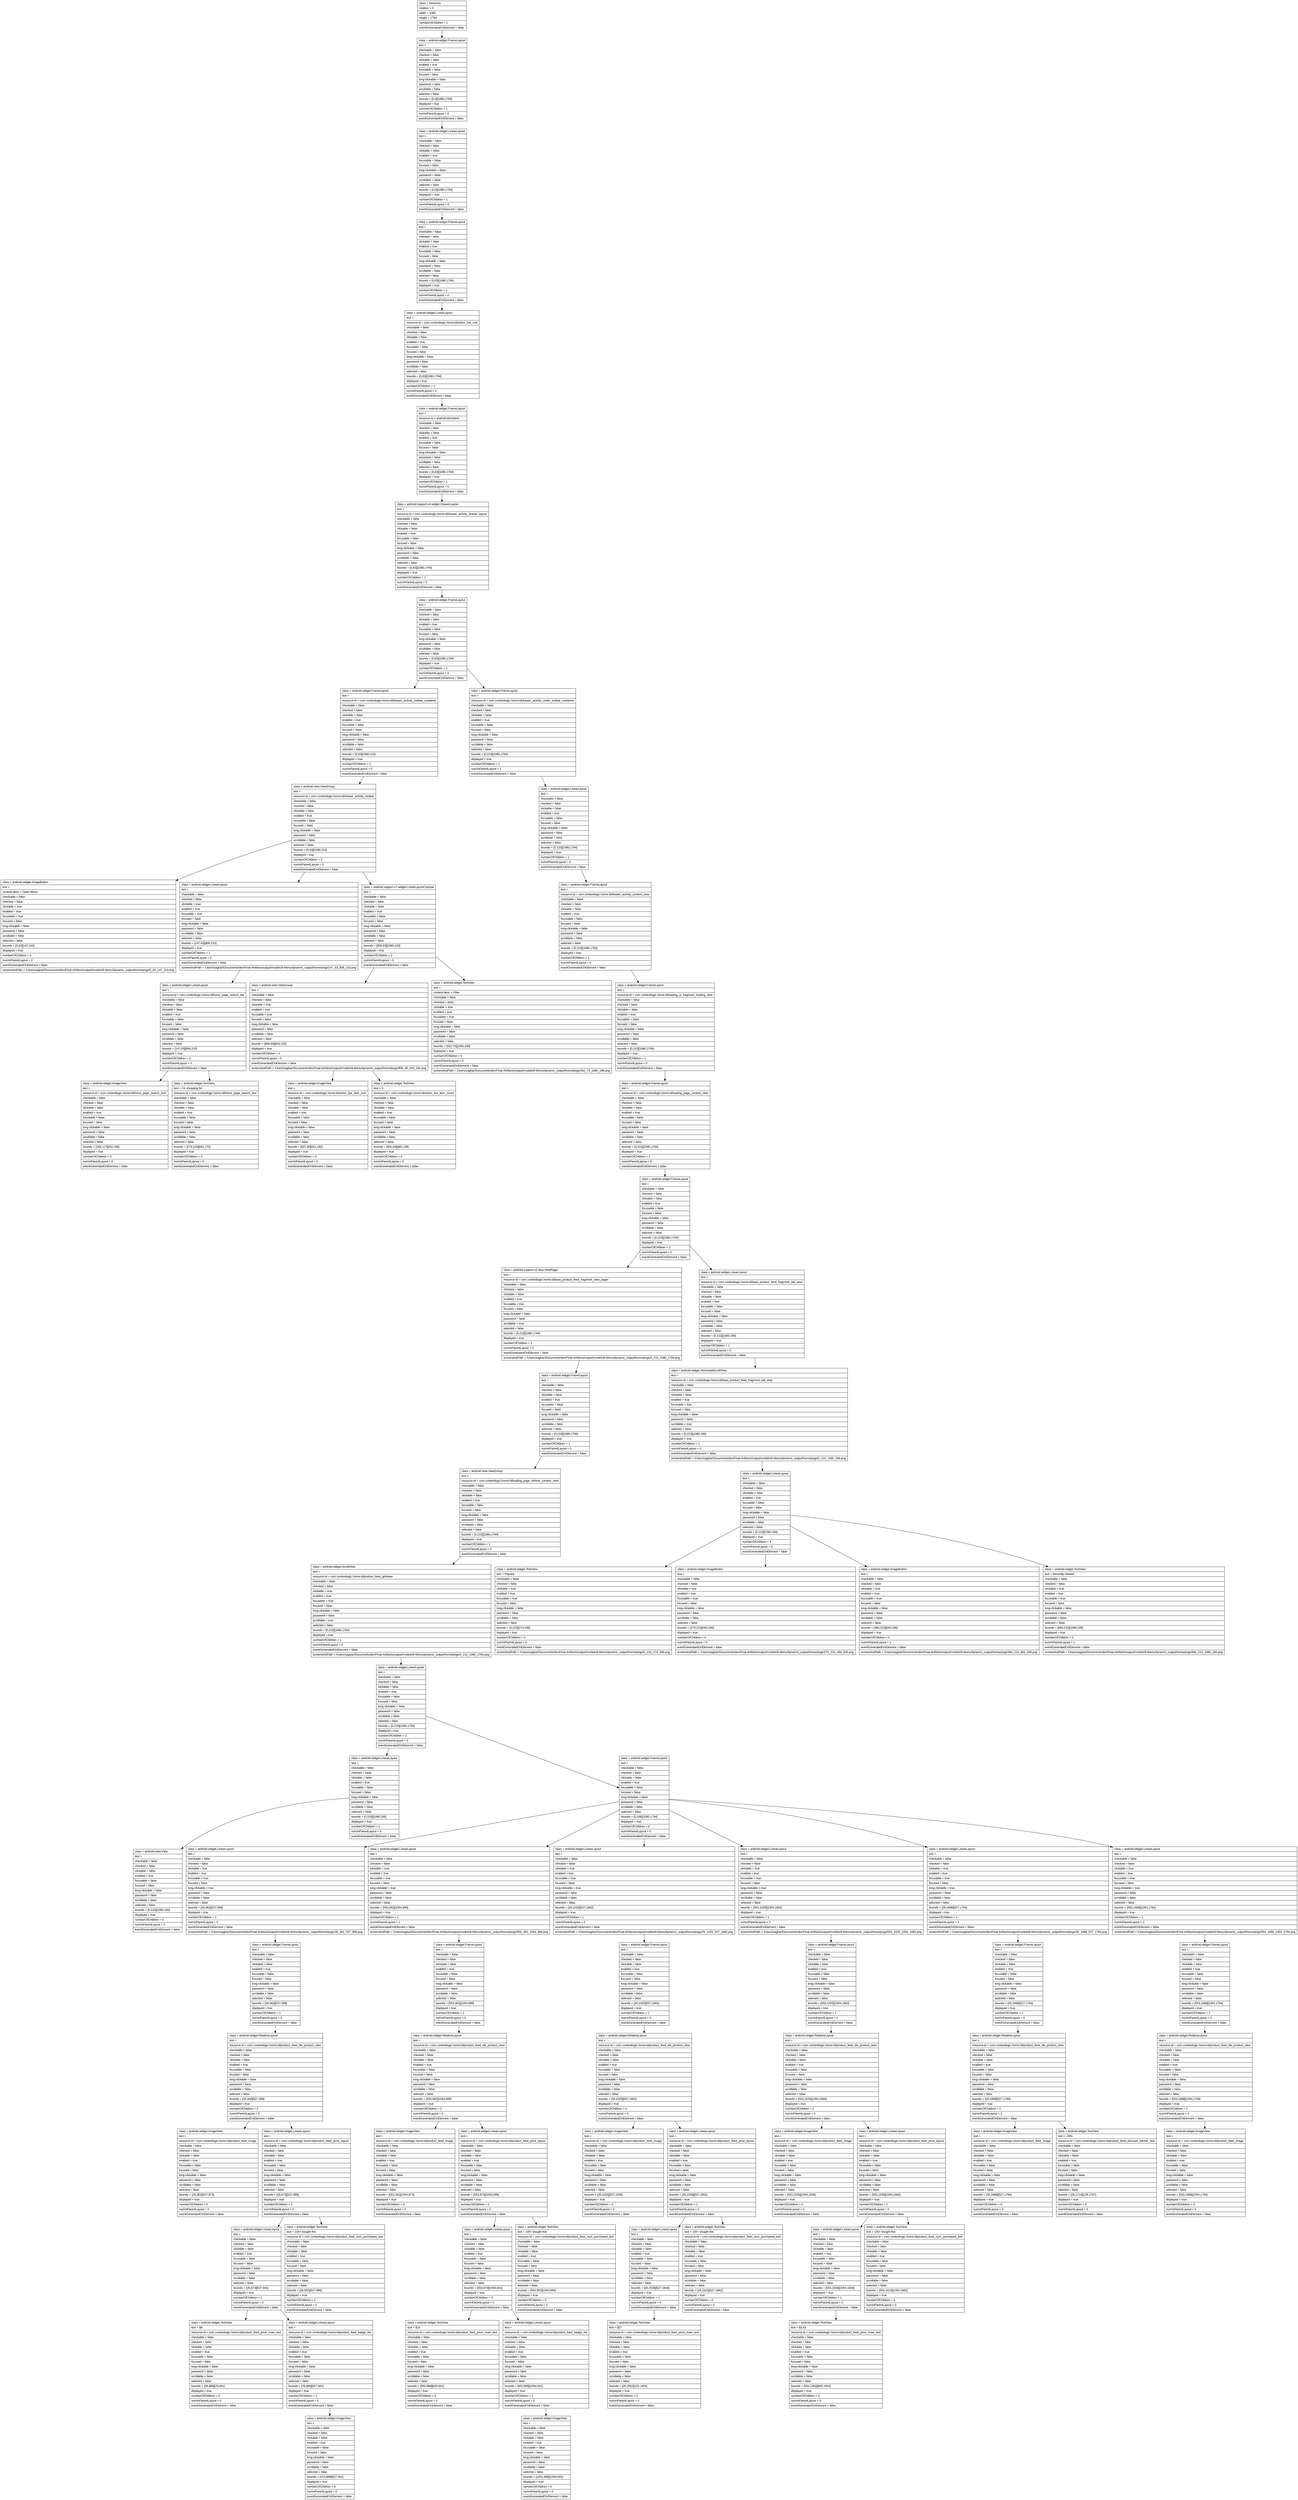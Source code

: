 digraph Layout {

	node [shape=record fontname=Arial];

	0	[label="{class = hierarchy\l|rotation = 0\l|width = 1080\l|height = 1794\l|numberOfChildren = 1\l|eventGeneratedOnElement = false \l}"]
	1	[label="{class = android.widget.FrameLayout\l|text = \l|checkable = false\l|checked = false\l|clickable = false\l|enabled = true\l|focusable = false\l|focused = false\l|long-clickable = false\l|password = false\l|scrollable = false\l|selected = false\l|bounds = [0,0][1080,1794]\l|displayed = true\l|numberOfChildren = 1\l|numInParentLayout = 0\l|eventGeneratedOnElement = false \l}"]
	2	[label="{class = android.widget.LinearLayout\l|text = \l|checkable = false\l|checked = false\l|clickable = false\l|enabled = true\l|focusable = false\l|focused = false\l|long-clickable = false\l|password = false\l|scrollable = false\l|selected = false\l|bounds = [0,0][1080,1794]\l|displayed = true\l|numberOfChildren = 1\l|numInParentLayout = 0\l|eventGeneratedOnElement = false \l}"]
	3	[label="{class = android.widget.FrameLayout\l|text = \l|checkable = false\l|checked = false\l|clickable = false\l|enabled = true\l|focusable = false\l|focused = false\l|long-clickable = false\l|password = false\l|scrollable = false\l|selected = false\l|bounds = [0,63][1080,1794]\l|displayed = true\l|numberOfChildren = 1\l|numInParentLayout = 0\l|eventGeneratedOnElement = false \l}"]
	4	[label="{class = android.widget.LinearLayout\l|text = \l|resource-id = com.contextlogic.home:id/action_bar_root\l|checkable = false\l|checked = false\l|clickable = false\l|enabled = true\l|focusable = false\l|focused = false\l|long-clickable = false\l|password = false\l|scrollable = false\l|selected = false\l|bounds = [0,63][1080,1794]\l|displayed = true\l|numberOfChildren = 1\l|numInParentLayout = 0\l|eventGeneratedOnElement = false \l}"]
	5	[label="{class = android.widget.FrameLayout\l|text = \l|resource-id = android:id/content\l|checkable = false\l|checked = false\l|clickable = false\l|enabled = true\l|focusable = false\l|focused = false\l|long-clickable = false\l|password = false\l|scrollable = false\l|selected = false\l|bounds = [0,63][1080,1794]\l|displayed = true\l|numberOfChildren = 1\l|numInParentLayout = 0\l|eventGeneratedOnElement = false \l}"]
	6	[label="{class = android.support.v4.widget.DrawerLayout\l|text = \l|resource-id = com.contextlogic.home:id/drawer_activity_drawer_layout\l|checkable = false\l|checked = false\l|clickable = false\l|enabled = true\l|focusable = false\l|focused = false\l|long-clickable = false\l|password = false\l|scrollable = false\l|selected = false\l|bounds = [0,63][1080,1794]\l|displayed = true\l|numberOfChildren = 1\l|numInParentLayout = 0\l|eventGeneratedOnElement = false \l}"]
	7	[label="{class = android.widget.FrameLayout\l|text = \l|checkable = false\l|checked = false\l|clickable = false\l|enabled = true\l|focusable = false\l|focused = false\l|long-clickable = false\l|password = false\l|scrollable = false\l|selected = false\l|bounds = [0,63][1080,1794]\l|displayed = true\l|numberOfChildren = 2\l|numInParentLayout = 0\l|eventGeneratedOnElement = false \l}"]
	8	[label="{class = android.widget.FrameLayout\l|text = \l|resource-id = com.contextlogic.home:id/drawer_activity_toolbar_container\l|checkable = false\l|checked = false\l|clickable = false\l|enabled = true\l|focusable = false\l|focused = false\l|long-clickable = false\l|password = false\l|scrollable = false\l|selected = false\l|bounds = [0,63][1080,210]\l|displayed = true\l|numberOfChildren = 1\l|numInParentLayout = 0\l|eventGeneratedOnElement = false \l}"]
	9	[label="{class = android.widget.FrameLayout\l|text = \l|resource-id = com.contextlogic.home:id/drawer_activity_under_toolbar_container\l|checkable = false\l|checked = false\l|clickable = false\l|enabled = true\l|focusable = false\l|focused = false\l|long-clickable = false\l|password = false\l|scrollable = false\l|selected = false\l|bounds = [0,210][1080,1794]\l|displayed = true\l|numberOfChildren = 1\l|numInParentLayout = 1\l|eventGeneratedOnElement = false \l}"]
	10	[label="{class = android.view.ViewGroup\l|text = \l|resource-id = com.contextlogic.home:id/drawer_activity_toolbar\l|checkable = false\l|checked = false\l|clickable = false\l|enabled = true\l|focusable = false\l|focused = false\l|long-clickable = false\l|password = false\l|scrollable = false\l|selected = false\l|bounds = [0,63][1080,210]\l|displayed = true\l|numberOfChildren = 3\l|numInParentLayout = 0\l|eventGeneratedOnElement = false \l}"]
	11	[label="{class = android.widget.LinearLayout\l|text = \l|checkable = false\l|checked = false\l|clickable = false\l|enabled = true\l|focusable = false\l|focused = false\l|long-clickable = false\l|password = false\l|scrollable = false\l|selected = false\l|bounds = [0,210][1080,1794]\l|displayed = true\l|numberOfChildren = 1\l|numInParentLayout = 0\l|eventGeneratedOnElement = false \l}"]
	12	[label="{class = android.widget.ImageButton\l|text = \l|content-desc = Open Menu\l|checkable = false\l|checked = false\l|clickable = true\l|enabled = true\l|focusable = true\l|focused = false\l|long-clickable = false\l|password = false\l|scrollable = false\l|selected = false\l|bounds = [0,63][147,210]\l|displayed = true\l|numberOfChildren = 0\l|numInParentLayout = 0\l|eventGeneratedOnElement = false \l|screenshotPath = /Users/saghar/Documents/dev/Final-Artifacts/output/models/8-Menu/dynamic_output/home/pngs/0_63_147_210.png\l}"]
	13	[label="{class = android.widget.LinearLayout\l|text = \l|checkable = false\l|checked = false\l|clickable = true\l|enabled = true\l|focusable = true\l|focused = false\l|long-clickable = false\l|password = false\l|scrollable = false\l|selected = false\l|bounds = [147,63][806,210]\l|displayed = true\l|numberOfChildren = 1\l|numInParentLayout = 0\l|eventGeneratedOnElement = false \l|screenshotPath = /Users/saghar/Documents/dev/Final-Artifacts/output/models/8-Menu/dynamic_output/home/pngs/147_63_806_210.png\l}"]
	14	[label="{class = android.support.v7.widget.LinearLayoutCompat\l|text = \l|checkable = false\l|checked = false\l|clickable = false\l|enabled = true\l|focusable = false\l|focused = false\l|long-clickable = false\l|password = false\l|scrollable = false\l|selected = false\l|bounds = [806,63][1080,210]\l|displayed = true\l|numberOfChildren = 2\l|numInParentLayout = 0\l|eventGeneratedOnElement = false \l}"]
	15	[label="{class = android.widget.FrameLayout\l|text = \l|resource-id = com.contextlogic.home:id/drawer_activity_content_view\l|checkable = false\l|checked = false\l|clickable = false\l|enabled = true\l|focusable = false\l|focused = false\l|long-clickable = false\l|password = false\l|scrollable = false\l|selected = false\l|bounds = [0,210][1080,1794]\l|displayed = true\l|numberOfChildren = 1\l|numInParentLayout = 0\l|eventGeneratedOnElement = false \l}"]
	16	[label="{class = android.widget.LinearLayout\l|text = \l|resource-id = com.contextlogic.home:id/home_page_search_bar\l|checkable = false\l|checked = false\l|clickable = false\l|enabled = true\l|focusable = false\l|focused = false\l|long-clickable = false\l|password = false\l|scrollable = false\l|selected = false\l|bounds = [147,63][806,210]\l|displayed = true\l|numberOfChildren = 2\l|numInParentLayout = 0\l|eventGeneratedOnElement = false \l}"]
	17	[label="{class = android.view.ViewGroup\l|text = \l|checkable = false\l|checked = false\l|clickable = true\l|enabled = true\l|focusable = true\l|focused = false\l|long-clickable = false\l|password = false\l|scrollable = false\l|selected = false\l|bounds = [806,90][932,182]\l|displayed = true\l|numberOfChildren = 2\l|numInParentLayout = 0\l|eventGeneratedOnElement = false \l|screenshotPath = /Users/saghar/Documents/dev/Final-Artifacts/output/models/8-Menu/dynamic_output/home/pngs/806_90_932_182.png\l}"]
	18	[label="{class = android.widget.TextView\l|text = \l|content-desc = Filter\l|checkable = false\l|checked = false\l|clickable = true\l|enabled = true\l|focusable = true\l|focused = false\l|long-clickable = false\l|password = false\l|scrollable = false\l|selected = false\l|bounds = [932,73][1080,199]\l|displayed = true\l|numberOfChildren = 0\l|numInParentLayout = 0\l|eventGeneratedOnElement = false \l|screenshotPath = /Users/saghar/Documents/dev/Final-Artifacts/output/models/8-Menu/dynamic_output/home/pngs/932_73_1080_199.png\l}"]
	19	[label="{class = android.widget.FrameLayout\l|text = \l|resource-id = com.contextlogic.home:id/loading_ui_fragment_loading_view\l|checkable = false\l|checked = false\l|clickable = false\l|enabled = true\l|focusable = false\l|focused = false\l|long-clickable = false\l|password = false\l|scrollable = false\l|selected = false\l|bounds = [0,210][1080,1794]\l|displayed = true\l|numberOfChildren = 1\l|numInParentLayout = 0\l|eventGeneratedOnElement = false \l}"]
	20	[label="{class = android.widget.ImageView\l|text = \l|resource-id = com.contextlogic.home:id/home_page_search_icon\l|checkable = false\l|checked = false\l|clickable = false\l|enabled = true\l|focusable = false\l|focused = false\l|long-clickable = false\l|password = false\l|scrollable = false\l|selected = false\l|bounds = [168,117][252,156]\l|displayed = true\l|numberOfChildren = 0\l|numInParentLayout = 0\l|eventGeneratedOnElement = false \l}"]
	21	[label="{class = android.widget.TextView\l|text = I'm shopping for ...\l|resource-id = com.contextlogic.home:id/home_page_search_text\l|checkable = false\l|checked = false\l|clickable = false\l|enabled = true\l|focusable = false\l|focused = false\l|long-clickable = false\l|password = false\l|scrollable = false\l|selected = false\l|bounds = [273,103][691,170]\l|displayed = true\l|numberOfChildren = 0\l|numInParentLayout = 0\l|eventGeneratedOnElement = false \l}"]
	22	[label="{class = android.widget.ImageView\l|text = \l|resource-id = com.contextlogic.home:id/action_bar_item_icon\l|checkable = false\l|checked = false\l|clickable = false\l|enabled = true\l|focusable = false\l|focused = false\l|long-clickable = false\l|password = false\l|scrollable = false\l|selected = false\l|bounds = [827,90][911,182]\l|displayed = true\l|numberOfChildren = 0\l|numInParentLayout = 0\l|eventGeneratedOnElement = false \l}"]
	23	[label="{class = android.widget.TextView\l|text = 0\l|resource-id = com.contextlogic.home:id/action_bar_item_count\l|checkable = false\l|checked = false\l|clickable = false\l|enabled = true\l|focusable = false\l|focused = false\l|long-clickable = false\l|password = false\l|scrollable = false\l|selected = false\l|bounds = [850,94][892,136]\l|displayed = true\l|numberOfChildren = 0\l|numInParentLayout = 0\l|eventGeneratedOnElement = false \l}"]
	24	[label="{class = android.widget.FrameLayout\l|text = \l|resource-id = com.contextlogic.home:id/loading_page_content_view\l|checkable = false\l|checked = false\l|clickable = false\l|enabled = true\l|focusable = false\l|focused = false\l|long-clickable = false\l|password = false\l|scrollable = false\l|selected = false\l|bounds = [0,210][1080,1794]\l|displayed = true\l|numberOfChildren = 1\l|numInParentLayout = 0\l|eventGeneratedOnElement = false \l}"]
	25	[label="{class = android.widget.FrameLayout\l|text = \l|checkable = false\l|checked = false\l|clickable = false\l|enabled = true\l|focusable = false\l|focused = false\l|long-clickable = false\l|password = false\l|scrollable = false\l|selected = false\l|bounds = [0,210][1080,1794]\l|displayed = true\l|numberOfChildren = 2\l|numInParentLayout = 0\l|eventGeneratedOnElement = false \l}"]
	26	[label="{class = android.support.v4.view.ViewPager\l|text = \l|resource-id = com.contextlogic.home:id/base_product_feed_fragment_view_pager\l|checkable = false\l|checked = false\l|clickable = false\l|enabled = true\l|focusable = true\l|focused = false\l|long-clickable = false\l|password = false\l|scrollable = true\l|selected = false\l|bounds = [0,210][1080,1794]\l|displayed = true\l|numberOfChildren = 1\l|numInParentLayout = 0\l|eventGeneratedOnElement = false \l|screenshotPath = /Users/saghar/Documents/dev/Final-Artifacts/output/models/8-Menu/dynamic_output/home/pngs/0_210_1080_1794.png\l}"]
	27	[label="{class = android.widget.LinearLayout\l|text = \l|resource-id = com.contextlogic.home:id/base_product_feed_fragment_tab_area\l|checkable = false\l|checked = false\l|clickable = false\l|enabled = true\l|focusable = false\l|focused = false\l|long-clickable = false\l|password = false\l|scrollable = false\l|selected = false\l|bounds = [0,210][1080,336]\l|displayed = true\l|numberOfChildren = 1\l|numInParentLayout = 0\l|eventGeneratedOnElement = false \l}"]
	28	[label="{class = android.widget.FrameLayout\l|text = \l|checkable = false\l|checked = false\l|clickable = false\l|enabled = true\l|focusable = false\l|focused = false\l|long-clickable = false\l|password = false\l|scrollable = false\l|selected = false\l|bounds = [0,210][1080,1794]\l|displayed = true\l|numberOfChildren = 1\l|numInParentLayout = 0\l|eventGeneratedOnElement = false \l}"]
	29	[label="{class = android.widget.HorizontalScrollView\l|text = \l|resource-id = com.contextlogic.home:id/base_product_feed_fragment_tab_strip\l|checkable = false\l|checked = false\l|clickable = false\l|enabled = true\l|focusable = true\l|focused = false\l|long-clickable = false\l|password = false\l|scrollable = true\l|selected = false\l|bounds = [0,210][1080,336]\l|displayed = true\l|numberOfChildren = 1\l|numInParentLayout = 0\l|eventGeneratedOnElement = false \l|screenshotPath = /Users/saghar/Documents/dev/Final-Artifacts/output/models/8-Menu/dynamic_output/home/pngs/0_210_1080_336.png\l}"]
	30	[label="{class = android.view.ViewGroup\l|text = \l|resource-id = com.contextlogic.home:id/loading_page_refresh_content_view\l|checkable = false\l|checked = false\l|clickable = false\l|enabled = true\l|focusable = false\l|focused = false\l|long-clickable = false\l|password = false\l|scrollable = false\l|selected = false\l|bounds = [0,210][1080,1794]\l|displayed = true\l|numberOfChildren = 1\l|numInParentLayout = 0\l|eventGeneratedOnElement = false \l}"]
	31	[label="{class = android.widget.LinearLayout\l|text = \l|checkable = false\l|checked = false\l|clickable = false\l|enabled = true\l|focusable = false\l|focused = false\l|long-clickable = false\l|password = false\l|scrollable = false\l|selected = false\l|bounds = [0,210][1080,336]\l|displayed = true\l|numberOfChildren = 4\l|numInParentLayout = 0\l|eventGeneratedOnElement = false \l}"]
	32	[label="{class = android.widget.ScrollView\l|text = \l|resource-id = com.contextlogic.home:id/product_feed_gridview\l|checkable = false\l|checked = false\l|clickable = true\l|enabled = true\l|focusable = true\l|focused = false\l|long-clickable = false\l|password = false\l|scrollable = true\l|selected = false\l|bounds = [0,210][1080,1794]\l|displayed = true\l|numberOfChildren = 1\l|numInParentLayout = 0\l|eventGeneratedOnElement = false \l|screenshotPath = /Users/saghar/Documents/dev/Final-Artifacts/output/models/8-Menu/dynamic_output/home/pngs/0_210_1080_1794.png\l}"]
	33	[label="{class = android.widget.TextView\l|text = Popular\l|checkable = false\l|checked = false\l|clickable = true\l|enabled = true\l|focusable = true\l|focused = false\l|long-clickable = false\l|password = false\l|scrollable = false\l|selected = false\l|bounds = [0,210][274,336]\l|displayed = true\l|numberOfChildren = 0\l|numInParentLayout = 0\l|eventGeneratedOnElement = false \l|screenshotPath = /Users/saghar/Documents/dev/Final-Artifacts/output/models/8-Menu/dynamic_output/home/pngs/0_210_274_336.png\l}"]
	34	[label="{class = android.widget.ImageButton\l|text = \l|checkable = false\l|checked = false\l|clickable = true\l|enabled = true\l|focusable = true\l|focused = false\l|long-clickable = false\l|password = false\l|scrollable = false\l|selected = false\l|bounds = [274,210][484,336]\l|displayed = true\l|numberOfChildren = 0\l|numInParentLayout = 0\l|eventGeneratedOnElement = false \l|screenshotPath = /Users/saghar/Documents/dev/Final-Artifacts/output/models/8-Menu/dynamic_output/home/pngs/274_210_484_336.png\l}"]
	35	[label="{class = android.widget.ImageButton\l|text = \l|checkable = false\l|checked = false\l|clickable = true\l|enabled = true\l|focusable = true\l|focused = false\l|long-clickable = false\l|password = false\l|scrollable = false\l|selected = false\l|bounds = [484,210][694,336]\l|displayed = true\l|numberOfChildren = 0\l|numInParentLayout = 1\l|eventGeneratedOnElement = false \l|screenshotPath = /Users/saghar/Documents/dev/Final-Artifacts/output/models/8-Menu/dynamic_output/home/pngs/484_210_694_336.png\l}"]
	36	[label="{class = android.widget.TextView\l|text = Recently Viewed\l|checkable = false\l|checked = false\l|clickable = true\l|enabled = true\l|focusable = true\l|focused = false\l|long-clickable = false\l|password = false\l|scrollable = false\l|selected = false\l|bounds = [694,210][1080,336]\l|displayed = true\l|numberOfChildren = 0\l|numInParentLayout = 1\l|eventGeneratedOnElement = false \l|screenshotPath = /Users/saghar/Documents/dev/Final-Artifacts/output/models/8-Menu/dynamic_output/home/pngs/694_210_1080_336.png\l}"]
	37	[label="{class = android.widget.LinearLayout\l|text = \l|checkable = false\l|checked = false\l|clickable = false\l|enabled = true\l|focusable = false\l|focused = false\l|long-clickable = false\l|password = false\l|scrollable = false\l|selected = false\l|bounds = [0,210][1080,1794]\l|displayed = true\l|numberOfChildren = 2\l|numInParentLayout = 0\l|eventGeneratedOnElement = false \l}"]
	38	[label="{class = android.widget.LinearLayout\l|text = \l|checkable = false\l|checked = false\l|clickable = false\l|enabled = true\l|focusable = false\l|focused = false\l|long-clickable = false\l|password = false\l|scrollable = false\l|selected = false\l|bounds = [0,210][1080,336]\l|displayed = true\l|numberOfChildren = 1\l|numInParentLayout = 0\l|eventGeneratedOnElement = false \l}"]
	39	[label="{class = android.widget.FrameLayout\l|text = \l|checkable = false\l|checked = false\l|clickable = false\l|enabled = true\l|focusable = false\l|focused = false\l|long-clickable = false\l|password = false\l|scrollable = false\l|selected = false\l|bounds = [0,336][1080,1794]\l|displayed = true\l|numberOfChildren = 6\l|numInParentLayout = 0\l|eventGeneratedOnElement = false \l}"]
	40	[label="{class = android.view.View\l|text = \l|checkable = false\l|checked = false\l|clickable = false\l|enabled = true\l|focusable = false\l|focused = false\l|long-clickable = false\l|password = false\l|scrollable = false\l|selected = false\l|bounds = [0,210][1080,336]\l|displayed = true\l|numberOfChildren = 0\l|numInParentLayout = 0\l|eventGeneratedOnElement = false \l}"]
	41	[label="{class = android.widget.LinearLayout\l|text = \l|checkable = false\l|checked = false\l|clickable = true\l|enabled = true\l|focusable = true\l|focused = false\l|long-clickable = true\l|password = false\l|scrollable = false\l|selected = false\l|bounds = [26,362][527,999]\l|displayed = true\l|numberOfChildren = 1\l|numInParentLayout = 0\l|eventGeneratedOnElement = false \l|screenshotPath = /Users/saghar/Documents/dev/Final-Artifacts/output/models/8-Menu/dynamic_output/home/pngs/26_362_527_999.png\l}"]
	42	[label="{class = android.widget.LinearLayout\l|text = \l|checkable = false\l|checked = false\l|clickable = true\l|enabled = true\l|focusable = true\l|focused = false\l|long-clickable = true\l|password = false\l|scrollable = false\l|selected = false\l|bounds = [553,362][1054,999]\l|displayed = true\l|numberOfChildren = 1\l|numInParentLayout = 1\l|eventGeneratedOnElement = false \l|screenshotPath = /Users/saghar/Documents/dev/Final-Artifacts/output/models/8-Menu/dynamic_output/home/pngs/553_362_1054_999.png\l}"]
	43	[label="{class = android.widget.LinearLayout\l|text = \l|checkable = false\l|checked = false\l|clickable = true\l|enabled = true\l|focusable = true\l|focused = false\l|long-clickable = true\l|password = false\l|scrollable = false\l|selected = false\l|bounds = [26,1025][527,1662]\l|displayed = true\l|numberOfChildren = 1\l|numInParentLayout = 2\l|eventGeneratedOnElement = false \l|screenshotPath = /Users/saghar/Documents/dev/Final-Artifacts/output/models/8-Menu/dynamic_output/home/pngs/26_1025_527_1662.png\l}"]
	44	[label="{class = android.widget.LinearLayout\l|text = \l|checkable = false\l|checked = false\l|clickable = true\l|enabled = true\l|focusable = true\l|focused = false\l|long-clickable = true\l|password = false\l|scrollable = false\l|selected = false\l|bounds = [553,1025][1054,1662]\l|displayed = true\l|numberOfChildren = 1\l|numInParentLayout = 3\l|eventGeneratedOnElement = false \l|screenshotPath = /Users/saghar/Documents/dev/Final-Artifacts/output/models/8-Menu/dynamic_output/home/pngs/553_1025_1054_1662.png\l}"]
	45	[label="{class = android.widget.LinearLayout\l|text = \l|checkable = false\l|checked = false\l|clickable = true\l|enabled = true\l|focusable = true\l|focused = false\l|long-clickable = true\l|password = false\l|scrollable = false\l|selected = false\l|bounds = [26,1688][527,1794]\l|displayed = true\l|numberOfChildren = 1\l|numInParentLayout = 4\l|eventGeneratedOnElement = false \l|screenshotPath = /Users/saghar/Documents/dev/Final-Artifacts/output/models/8-Menu/dynamic_output/home/pngs/26_1688_527_1794.png\l}"]
	46	[label="{class = android.widget.LinearLayout\l|text = \l|checkable = false\l|checked = false\l|clickable = true\l|enabled = true\l|focusable = true\l|focused = false\l|long-clickable = true\l|password = false\l|scrollable = false\l|selected = false\l|bounds = [553,1688][1054,1794]\l|displayed = true\l|numberOfChildren = 1\l|numInParentLayout = 5\l|eventGeneratedOnElement = false \l|screenshotPath = /Users/saghar/Documents/dev/Final-Artifacts/output/models/8-Menu/dynamic_output/home/pngs/553_1688_1054_1794.png\l}"]
	47	[label="{class = android.widget.FrameLayout\l|text = \l|checkable = false\l|checked = false\l|clickable = false\l|enabled = true\l|focusable = false\l|focused = false\l|long-clickable = false\l|password = false\l|scrollable = false\l|selected = false\l|bounds = [26,362][527,999]\l|displayed = true\l|numberOfChildren = 1\l|numInParentLayout = 0\l|eventGeneratedOnElement = false \l}"]
	48	[label="{class = android.widget.FrameLayout\l|text = \l|checkable = false\l|checked = false\l|clickable = false\l|enabled = true\l|focusable = false\l|focused = false\l|long-clickable = false\l|password = false\l|scrollable = false\l|selected = false\l|bounds = [553,362][1054,999]\l|displayed = true\l|numberOfChildren = 1\l|numInParentLayout = 0\l|eventGeneratedOnElement = false \l}"]
	49	[label="{class = android.widget.FrameLayout\l|text = \l|checkable = false\l|checked = false\l|clickable = false\l|enabled = true\l|focusable = false\l|focused = false\l|long-clickable = false\l|password = false\l|scrollable = false\l|selected = false\l|bounds = [26,1025][527,1662]\l|displayed = true\l|numberOfChildren = 1\l|numInParentLayout = 0\l|eventGeneratedOnElement = false \l}"]
	50	[label="{class = android.widget.FrameLayout\l|text = \l|checkable = false\l|checked = false\l|clickable = false\l|enabled = true\l|focusable = false\l|focused = false\l|long-clickable = false\l|password = false\l|scrollable = false\l|selected = false\l|bounds = [553,1025][1054,1662]\l|displayed = true\l|numberOfChildren = 1\l|numInParentLayout = 0\l|eventGeneratedOnElement = false \l}"]
	51	[label="{class = android.widget.FrameLayout\l|text = \l|checkable = false\l|checked = false\l|clickable = false\l|enabled = true\l|focusable = false\l|focused = false\l|long-clickable = false\l|password = false\l|scrollable = false\l|selected = false\l|bounds = [26,1688][527,1794]\l|displayed = true\l|numberOfChildren = 1\l|numInParentLayout = 0\l|eventGeneratedOnElement = false \l}"]
	52	[label="{class = android.widget.FrameLayout\l|text = \l|checkable = false\l|checked = false\l|clickable = false\l|enabled = true\l|focusable = false\l|focused = false\l|long-clickable = false\l|password = false\l|scrollable = false\l|selected = false\l|bounds = [553,1688][1054,1794]\l|displayed = true\l|numberOfChildren = 1\l|numInParentLayout = 0\l|eventGeneratedOnElement = false \l}"]
	53	[label="{class = android.widget.RelativeLayout\l|text = \l|resource-id = com.contextlogic.home:id/product_feed_tile_product_view\l|checkable = false\l|checked = false\l|clickable = false\l|enabled = true\l|focusable = false\l|focused = false\l|long-clickable = false\l|password = false\l|scrollable = false\l|selected = false\l|bounds = [26,362][527,999]\l|displayed = true\l|numberOfChildren = 2\l|numInParentLayout = 0\l|eventGeneratedOnElement = false \l}"]
	54	[label="{class = android.widget.RelativeLayout\l|text = \l|resource-id = com.contextlogic.home:id/product_feed_tile_product_view\l|checkable = false\l|checked = false\l|clickable = false\l|enabled = true\l|focusable = false\l|focused = false\l|long-clickable = false\l|password = false\l|scrollable = false\l|selected = false\l|bounds = [553,362][1054,999]\l|displayed = true\l|numberOfChildren = 2\l|numInParentLayout = 0\l|eventGeneratedOnElement = false \l}"]
	55	[label="{class = android.widget.RelativeLayout\l|text = \l|resource-id = com.contextlogic.home:id/product_feed_tile_product_view\l|checkable = false\l|checked = false\l|clickable = false\l|enabled = true\l|focusable = false\l|focused = false\l|long-clickable = false\l|password = false\l|scrollable = false\l|selected = false\l|bounds = [26,1025][527,1662]\l|displayed = true\l|numberOfChildren = 2\l|numInParentLayout = 0\l|eventGeneratedOnElement = false \l}"]
	56	[label="{class = android.widget.RelativeLayout\l|text = \l|resource-id = com.contextlogic.home:id/product_feed_tile_product_view\l|checkable = false\l|checked = false\l|clickable = false\l|enabled = true\l|focusable = false\l|focused = false\l|long-clickable = false\l|password = false\l|scrollable = false\l|selected = false\l|bounds = [553,1025][1054,1662]\l|displayed = true\l|numberOfChildren = 2\l|numInParentLayout = 0\l|eventGeneratedOnElement = false \l}"]
	57	[label="{class = android.widget.RelativeLayout\l|text = \l|resource-id = com.contextlogic.home:id/product_feed_tile_product_view\l|checkable = false\l|checked = false\l|clickable = false\l|enabled = true\l|focusable = false\l|focused = false\l|long-clickable = false\l|password = false\l|scrollable = false\l|selected = false\l|bounds = [26,1688][527,1794]\l|displayed = true\l|numberOfChildren = 2\l|numInParentLayout = 0\l|eventGeneratedOnElement = false \l}"]
	58	[label="{class = android.widget.RelativeLayout\l|text = \l|resource-id = com.contextlogic.home:id/product_feed_tile_product_view\l|checkable = false\l|checked = false\l|clickable = false\l|enabled = true\l|focusable = false\l|focused = false\l|long-clickable = false\l|password = false\l|scrollable = false\l|selected = false\l|bounds = [553,1688][1054,1794]\l|displayed = true\l|numberOfChildren = 1\l|numInParentLayout = 0\l|eventGeneratedOnElement = false \l}"]
	59	[label="{class = android.widget.ImageView\l|text = \l|resource-id = com.contextlogic.home:id/product_feed_image\l|checkable = false\l|checked = false\l|clickable = false\l|enabled = true\l|focusable = false\l|focused = false\l|long-clickable = false\l|password = false\l|scrollable = false\l|selected = false\l|bounds = [26,362][527,873]\l|displayed = true\l|numberOfChildren = 0\l|numInParentLayout = 0\l|eventGeneratedOnElement = false \l}"]
	60	[label="{class = android.widget.LinearLayout\l|text = \l|resource-id = com.contextlogic.home:id/product_feed_price_layout\l|checkable = false\l|checked = false\l|clickable = false\l|enabled = true\l|focusable = false\l|focused = false\l|long-clickable = false\l|password = false\l|scrollable = false\l|selected = false\l|bounds = [26,873][527,999]\l|displayed = true\l|numberOfChildren = 2\l|numInParentLayout = 0\l|eventGeneratedOnElement = false \l}"]
	61	[label="{class = android.widget.ImageView\l|text = \l|resource-id = com.contextlogic.home:id/product_feed_image\l|checkable = false\l|checked = false\l|clickable = false\l|enabled = true\l|focusable = false\l|focused = false\l|long-clickable = false\l|password = false\l|scrollable = false\l|selected = false\l|bounds = [553,362][1054,873]\l|displayed = true\l|numberOfChildren = 0\l|numInParentLayout = 0\l|eventGeneratedOnElement = false \l}"]
	62	[label="{class = android.widget.LinearLayout\l|text = \l|resource-id = com.contextlogic.home:id/product_feed_price_layout\l|checkable = false\l|checked = false\l|clickable = false\l|enabled = true\l|focusable = false\l|focused = false\l|long-clickable = false\l|password = false\l|scrollable = false\l|selected = false\l|bounds = [553,873][1054,999]\l|displayed = true\l|numberOfChildren = 2\l|numInParentLayout = 0\l|eventGeneratedOnElement = false \l}"]
	63	[label="{class = android.widget.ImageView\l|text = \l|resource-id = com.contextlogic.home:id/product_feed_image\l|checkable = false\l|checked = false\l|clickable = false\l|enabled = true\l|focusable = false\l|focused = false\l|long-clickable = false\l|password = false\l|scrollable = false\l|selected = false\l|bounds = [26,1025][527,1536]\l|displayed = true\l|numberOfChildren = 0\l|numInParentLayout = 0\l|eventGeneratedOnElement = false \l}"]
	64	[label="{class = android.widget.LinearLayout\l|text = \l|resource-id = com.contextlogic.home:id/product_feed_price_layout\l|checkable = false\l|checked = false\l|clickable = false\l|enabled = true\l|focusable = false\l|focused = false\l|long-clickable = false\l|password = false\l|scrollable = false\l|selected = false\l|bounds = [26,1536][527,1662]\l|displayed = true\l|numberOfChildren = 2\l|numInParentLayout = 0\l|eventGeneratedOnElement = false \l}"]
	65	[label="{class = android.widget.ImageView\l|text = \l|resource-id = com.contextlogic.home:id/product_feed_image\l|checkable = false\l|checked = false\l|clickable = false\l|enabled = true\l|focusable = false\l|focused = false\l|long-clickable = false\l|password = false\l|scrollable = false\l|selected = false\l|bounds = [553,1025][1054,1536]\l|displayed = true\l|numberOfChildren = 0\l|numInParentLayout = 0\l|eventGeneratedOnElement = false \l}"]
	66	[label="{class = android.widget.LinearLayout\l|text = \l|resource-id = com.contextlogic.home:id/product_feed_price_layout\l|checkable = false\l|checked = false\l|clickable = false\l|enabled = true\l|focusable = false\l|focused = false\l|long-clickable = false\l|password = false\l|scrollable = false\l|selected = false\l|bounds = [553,1536][1054,1662]\l|displayed = true\l|numberOfChildren = 2\l|numInParentLayout = 0\l|eventGeneratedOnElement = false \l}"]
	67	[label="{class = android.widget.ImageView\l|text = \l|resource-id = com.contextlogic.home:id/product_feed_image\l|checkable = false\l|checked = false\l|clickable = false\l|enabled = true\l|focusable = false\l|focused = false\l|long-clickable = false\l|password = false\l|scrollable = false\l|selected = false\l|bounds = [26,1688][527,1794]\l|displayed = true\l|numberOfChildren = 0\l|numInParentLayout = 0\l|eventGeneratedOnElement = false \l}"]
	68	[label="{class = android.widget.TextView\l|text = -29%\l|resource-id = com.contextlogic.home:id/product_feed_discount_banner_text\l|checkable = false\l|checked = false\l|clickable = false\l|enabled = true\l|focusable = false\l|focused = false\l|long-clickable = false\l|password = false\l|scrollable = false\l|selected = false\l|bounds = [26,1714][129,1767]\l|displayed = true\l|numberOfChildren = 0\l|numInParentLayout = 0\l|eventGeneratedOnElement = false \l}"]
	69	[label="{class = android.widget.ImageView\l|text = \l|resource-id = com.contextlogic.home:id/product_feed_image\l|checkable = false\l|checked = false\l|clickable = false\l|enabled = true\l|focusable = false\l|focused = false\l|long-clickable = false\l|password = false\l|scrollable = false\l|selected = false\l|bounds = [553,1688][1054,1794]\l|displayed = true\l|numberOfChildren = 0\l|numInParentLayout = 0\l|eventGeneratedOnElement = false \l}"]
	70	[label="{class = android.widget.LinearLayout\l|text = \l|checkable = false\l|checked = false\l|clickable = false\l|enabled = true\l|focusable = false\l|focused = false\l|long-clickable = false\l|password = false\l|scrollable = false\l|selected = false\l|bounds = [26,873][527,941]\l|displayed = true\l|numberOfChildren = 2\l|numInParentLayout = 0\l|eventGeneratedOnElement = false \l}"]
	71	[label="{class = android.widget.TextView\l|text = 100+ bought this\l|resource-id = com.contextlogic.home:id/product_feed_num_purchased_text\l|checkable = false\l|checked = false\l|clickable = false\l|enabled = true\l|focusable = false\l|focused = false\l|long-clickable = false\l|password = false\l|scrollable = false\l|selected = false\l|bounds = [26,952][527,999]\l|displayed = true\l|numberOfChildren = 0\l|numInParentLayout = 0\l|eventGeneratedOnElement = false \l}"]
	72	[label="{class = android.widget.LinearLayout\l|text = \l|checkable = false\l|checked = false\l|clickable = false\l|enabled = true\l|focusable = false\l|focused = false\l|long-clickable = false\l|password = false\l|scrollable = false\l|selected = false\l|bounds = [553,873][1054,941]\l|displayed = true\l|numberOfChildren = 2\l|numInParentLayout = 0\l|eventGeneratedOnElement = false \l}"]
	73	[label="{class = android.widget.TextView\l|text = 100+ bought this\l|resource-id = com.contextlogic.home:id/product_feed_num_purchased_text\l|checkable = false\l|checked = false\l|clickable = false\l|enabled = true\l|focusable = false\l|focused = false\l|long-clickable = false\l|password = false\l|scrollable = false\l|selected = false\l|bounds = [553,952][1054,999]\l|displayed = true\l|numberOfChildren = 0\l|numInParentLayout = 0\l|eventGeneratedOnElement = false \l}"]
	74	[label="{class = android.widget.LinearLayout\l|text = \l|checkable = false\l|checked = false\l|clickable = false\l|enabled = true\l|focusable = false\l|focused = false\l|long-clickable = false\l|password = false\l|scrollable = false\l|selected = false\l|bounds = [26,1536][527,1604]\l|displayed = true\l|numberOfChildren = 1\l|numInParentLayout = 0\l|eventGeneratedOnElement = false \l}"]
	75	[label="{class = android.widget.TextView\l|text = 100+ bought this\l|resource-id = com.contextlogic.home:id/product_feed_num_purchased_text\l|checkable = false\l|checked = false\l|clickable = false\l|enabled = true\l|focusable = false\l|focused = false\l|long-clickable = false\l|password = false\l|scrollable = false\l|selected = false\l|bounds = [26,1615][527,1662]\l|displayed = true\l|numberOfChildren = 0\l|numInParentLayout = 0\l|eventGeneratedOnElement = false \l}"]
	76	[label="{class = android.widget.LinearLayout\l|text = \l|checkable = false\l|checked = false\l|clickable = false\l|enabled = true\l|focusable = false\l|focused = false\l|long-clickable = false\l|password = false\l|scrollable = false\l|selected = false\l|bounds = [553,1536][1054,1604]\l|displayed = true\l|numberOfChildren = 1\l|numInParentLayout = 0\l|eventGeneratedOnElement = false \l}"]
	77	[label="{class = android.widget.TextView\l|text = 100+ bought this\l|resource-id = com.contextlogic.home:id/product_feed_num_purchased_text\l|checkable = false\l|checked = false\l|clickable = false\l|enabled = true\l|focusable = false\l|focused = false\l|long-clickable = false\l|password = false\l|scrollable = false\l|selected = false\l|bounds = [553,1615][1054,1662]\l|displayed = true\l|numberOfChildren = 0\l|numInParentLayout = 0\l|eventGeneratedOnElement = false \l}"]
	78	[label="{class = android.widget.TextView\l|text = $8\l|resource-id = com.contextlogic.home:id/product_feed_price_main_text\l|checkable = false\l|checked = false\l|clickable = false\l|enabled = true\l|focusable = false\l|focused = false\l|long-clickable = false\l|password = false\l|scrollable = false\l|selected = false\l|bounds = [26,889][78,941]\l|displayed = true\l|numberOfChildren = 0\l|numInParentLayout = 0\l|eventGeneratedOnElement = false \l}"]
	79	[label="{class = android.widget.LinearLayout\l|text = \l|resource-id = com.contextlogic.home:id/product_feed_badge_list\l|checkable = false\l|checked = false\l|clickable = false\l|enabled = true\l|focusable = false\l|focused = false\l|long-clickable = false\l|password = false\l|scrollable = false\l|selected = false\l|bounds = [78,889][527,941]\l|displayed = true\l|numberOfChildren = 1\l|numInParentLayout = 0\l|eventGeneratedOnElement = false \l}"]
	80	[label="{class = android.widget.TextView\l|text = $15\l|resource-id = com.contextlogic.home:id/product_feed_price_main_text\l|checkable = false\l|checked = false\l|clickable = false\l|enabled = true\l|focusable = false\l|focused = false\l|long-clickable = false\l|password = false\l|scrollable = false\l|selected = false\l|bounds = [553,889][620,941]\l|displayed = true\l|numberOfChildren = 0\l|numInParentLayout = 0\l|eventGeneratedOnElement = false \l}"]
	81	[label="{class = android.widget.LinearLayout\l|text = \l|resource-id = com.contextlogic.home:id/product_feed_badge_list\l|checkable = false\l|checked = false\l|clickable = false\l|enabled = true\l|focusable = false\l|focused = false\l|long-clickable = false\l|password = false\l|scrollable = false\l|selected = false\l|bounds = [620,889][1054,941]\l|displayed = true\l|numberOfChildren = 1\l|numInParentLayout = 0\l|eventGeneratedOnElement = false \l}"]
	82	[label="{class = android.widget.TextView\l|text = $27\l|resource-id = com.contextlogic.home:id/product_feed_price_main_text\l|checkable = false\l|checked = false\l|clickable = false\l|enabled = true\l|focusable = false\l|focused = false\l|long-clickable = false\l|password = false\l|scrollable = false\l|selected = false\l|bounds = [26,1552][101,1604]\l|displayed = true\l|numberOfChildren = 0\l|numInParentLayout = 0\l|eventGeneratedOnElement = false \l}"]
	83	[label="{class = android.widget.TextView\l|text = $3.83\l|resource-id = com.contextlogic.home:id/product_feed_price_main_text\l|checkable = false\l|checked = false\l|clickable = false\l|enabled = true\l|focusable = false\l|focused = false\l|long-clickable = false\l|password = false\l|scrollable = false\l|selected = false\l|bounds = [553,1552][665,1604]\l|displayed = true\l|numberOfChildren = 0\l|numInParentLayout = 0\l|eventGeneratedOnElement = false \l}"]
	84	[label="{class = android.widget.ImageView\l|text = \l|checkable = false\l|checked = false\l|clickable = false\l|enabled = true\l|focusable = false\l|focused = false\l|long-clickable = false\l|password = false\l|scrollable = false\l|selected = false\l|bounds = [474,889][527,941]\l|displayed = true\l|numberOfChildren = 0\l|numInParentLayout = 0\l|eventGeneratedOnElement = false \l}"]
	85	[label="{class = android.widget.ImageView\l|text = \l|checkable = false\l|checked = false\l|clickable = false\l|enabled = true\l|focusable = false\l|focused = false\l|long-clickable = false\l|password = false\l|scrollable = false\l|selected = false\l|bounds = [1001,889][1054,941]\l|displayed = true\l|numberOfChildren = 0\l|numInParentLayout = 0\l|eventGeneratedOnElement = false \l}"]


	0 -> 1
	1 -> 2
	2 -> 3
	3 -> 4
	4 -> 5
	5 -> 6
	6 -> 7
	7 -> 8
	7 -> 9
	8 -> 10
	9 -> 11
	10 -> 12
	10 -> 13
	10 -> 14
	11 -> 15
	13 -> 16
	14 -> 17
	14 -> 18
	15 -> 19
	16 -> 20
	16 -> 21
	17 -> 22
	17 -> 23
	19 -> 24
	24 -> 25
	25 -> 26
	25 -> 27
	26 -> 28
	27 -> 29
	28 -> 30
	29 -> 31
	30 -> 32
	31 -> 33
	31 -> 34
	31 -> 35
	31 -> 36
	32 -> 37
	37 -> 38
	37 -> 39
	38 -> 40
	39 -> 41
	39 -> 42
	39 -> 43
	39 -> 44
	39 -> 45
	39 -> 46
	41 -> 47
	42 -> 48
	43 -> 49
	44 -> 50
	45 -> 51
	46 -> 52
	47 -> 53
	48 -> 54
	49 -> 55
	50 -> 56
	51 -> 57
	52 -> 58
	53 -> 59
	53 -> 60
	54 -> 61
	54 -> 62
	55 -> 63
	55 -> 64
	56 -> 65
	56 -> 66
	57 -> 67
	57 -> 68
	58 -> 69
	60 -> 70
	60 -> 71
	62 -> 72
	62 -> 73
	64 -> 74
	64 -> 75
	66 -> 76
	66 -> 77
	70 -> 78
	70 -> 79
	72 -> 80
	72 -> 81
	74 -> 82
	76 -> 83
	79 -> 84
	81 -> 85


}